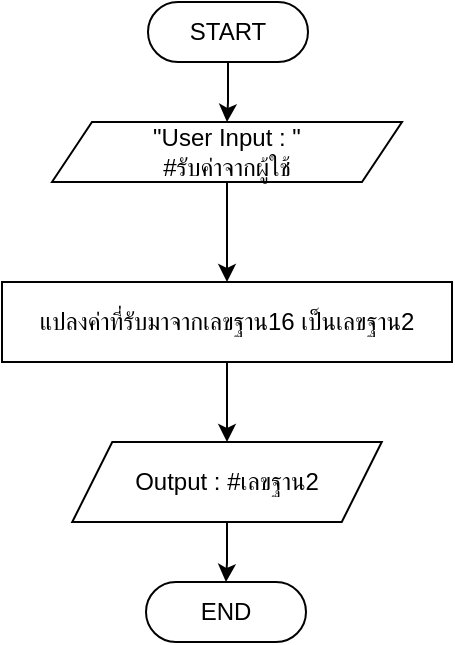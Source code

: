 <mxfile version="24.7.17">
  <diagram name="Page-1" id="NO9vJk60mWcAPLN1zhh3">
    <mxGraphModel dx="530" dy="316" grid="1" gridSize="10" guides="1" tooltips="1" connect="1" arrows="1" fold="1" page="1" pageScale="1" pageWidth="850" pageHeight="1100" math="0" shadow="0">
      <root>
        <mxCell id="0" />
        <mxCell id="1" parent="0" />
        <mxCell id="TVr3W--l6XUjdvBUqwSX-3" value="" style="edgeStyle=orthogonalEdgeStyle;rounded=0;orthogonalLoop=1;jettySize=auto;html=1;entryX=0.5;entryY=0;entryDx=0;entryDy=0;" edge="1" parent="1" source="TVr3W--l6XUjdvBUqwSX-1" target="TVr3W--l6XUjdvBUqwSX-4">
          <mxGeometry relative="1" as="geometry">
            <mxPoint x="440" y="105" as="targetPoint" />
          </mxGeometry>
        </mxCell>
        <mxCell id="TVr3W--l6XUjdvBUqwSX-1" value="START" style="rounded=1;whiteSpace=wrap;html=1;arcSize=50;" vertex="1" parent="1">
          <mxGeometry x="400" y="10" width="80" height="30" as="geometry" />
        </mxCell>
        <mxCell id="TVr3W--l6XUjdvBUqwSX-6" value="" style="edgeStyle=orthogonalEdgeStyle;rounded=0;orthogonalLoop=1;jettySize=auto;html=1;" edge="1" parent="1" source="TVr3W--l6XUjdvBUqwSX-4" target="TVr3W--l6XUjdvBUqwSX-7">
          <mxGeometry relative="1" as="geometry">
            <mxPoint x="440" y="140" as="targetPoint" />
          </mxGeometry>
        </mxCell>
        <mxCell id="TVr3W--l6XUjdvBUqwSX-4" value="&quot;User Input : &quot;&lt;div&gt;#รับค่าจากผู้ใช้&lt;/div&gt;" style="shape=parallelogram;perimeter=parallelogramPerimeter;whiteSpace=wrap;html=1;fixedSize=1;" vertex="1" parent="1">
          <mxGeometry x="352" y="70" width="175" height="30" as="geometry" />
        </mxCell>
        <mxCell id="TVr3W--l6XUjdvBUqwSX-9" value="" style="edgeStyle=orthogonalEdgeStyle;rounded=0;orthogonalLoop=1;jettySize=auto;html=1;" edge="1" parent="1" source="TVr3W--l6XUjdvBUqwSX-7" target="TVr3W--l6XUjdvBUqwSX-8">
          <mxGeometry relative="1" as="geometry" />
        </mxCell>
        <mxCell id="TVr3W--l6XUjdvBUqwSX-7" value="แปลงค่าที่รับมาจากเลขฐาน16 เป็นเลขฐาน2" style="rounded=0;whiteSpace=wrap;html=1;" vertex="1" parent="1">
          <mxGeometry x="327" y="150" width="225" height="40" as="geometry" />
        </mxCell>
        <mxCell id="TVr3W--l6XUjdvBUqwSX-11" value="" style="edgeStyle=orthogonalEdgeStyle;rounded=0;orthogonalLoop=1;jettySize=auto;html=1;" edge="1" parent="1" source="TVr3W--l6XUjdvBUqwSX-8" target="TVr3W--l6XUjdvBUqwSX-10">
          <mxGeometry relative="1" as="geometry" />
        </mxCell>
        <mxCell id="TVr3W--l6XUjdvBUqwSX-8" value="&lt;div&gt;Output : #เลขฐาน2&lt;/div&gt;" style="shape=parallelogram;perimeter=parallelogramPerimeter;whiteSpace=wrap;html=1;fixedSize=1;rounded=0;" vertex="1" parent="1">
          <mxGeometry x="362.13" y="230" width="154.75" height="40" as="geometry" />
        </mxCell>
        <mxCell id="TVr3W--l6XUjdvBUqwSX-10" value="END" style="rounded=1;whiteSpace=wrap;html=1;arcSize=50;" vertex="1" parent="1">
          <mxGeometry x="399" y="300" width="80" height="30" as="geometry" />
        </mxCell>
      </root>
    </mxGraphModel>
  </diagram>
</mxfile>
